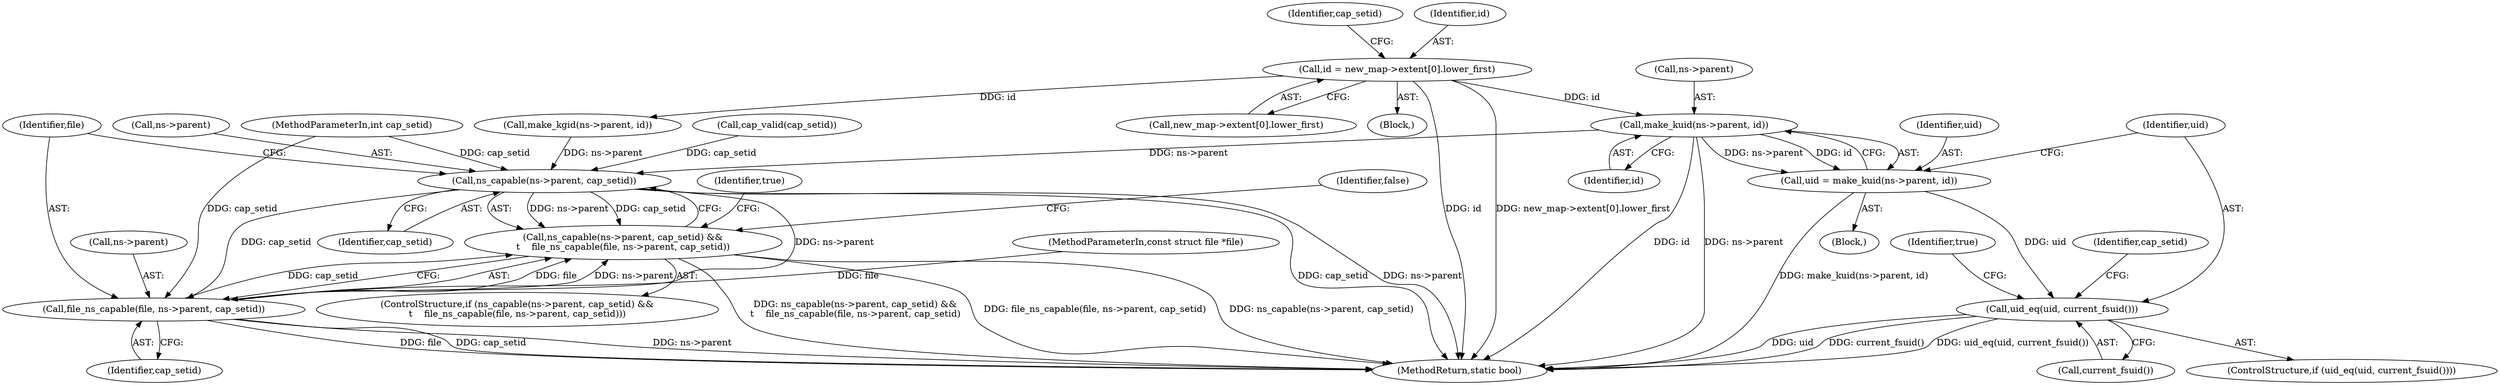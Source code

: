 digraph "0_linux_6708075f104c3c9b04b23336bb0366ca30c3931b_0@pointer" {
"1000144" [label="(Call,make_kuid(ns->parent, id))"];
"1000127" [label="(Call,id = new_map->extent[0].lower_first)"];
"1000142" [label="(Call,uid = make_kuid(ns->parent, id))"];
"1000150" [label="(Call,uid_eq(uid, current_fsuid()))"];
"1000183" [label="(Call,ns_capable(ns->parent, cap_setid))"];
"1000182" [label="(Call,ns_capable(ns->parent, cap_setid) &&\n\t    file_ns_capable(file, ns->parent, cap_setid))"];
"1000188" [label="(Call,file_ns_capable(file, ns->parent, cap_setid))"];
"1000150" [label="(Call,uid_eq(uid, current_fsuid()))"];
"1000198" [label="(MethodReturn,static bool)"];
"1000178" [label="(Identifier,cap_setid)"];
"1000182" [label="(Call,ns_capable(ns->parent, cap_setid) &&\n\t    file_ns_capable(file, ns->parent, cap_setid))"];
"1000195" [label="(Identifier,true)"];
"1000138" [label="(Identifier,cap_setid)"];
"1000181" [label="(ControlStructure,if (ns_capable(ns->parent, cap_setid) &&\n\t    file_ns_capable(file, ns->parent, cap_setid)))"];
"1000144" [label="(Call,make_kuid(ns->parent, id))"];
"1000188" [label="(Call,file_ns_capable(file, ns->parent, cap_setid))"];
"1000177" [label="(Call,cap_valid(cap_setid))"];
"1000129" [label="(Call,new_map->extent[0].lower_first)"];
"1000142" [label="(Call,uid = make_kuid(ns->parent, id))"];
"1000197" [label="(Identifier,false)"];
"1000189" [label="(Identifier,file)"];
"1000104" [label="(MethodParameterIn,const struct file *file)"];
"1000127" [label="(Call,id = new_map->extent[0].lower_first)"];
"1000184" [label="(Call,ns->parent)"];
"1000143" [label="(Identifier,uid)"];
"1000193" [label="(Identifier,cap_setid)"];
"1000106" [label="(MethodParameterIn,int cap_setid)"];
"1000140" [label="(Block,)"];
"1000187" [label="(Identifier,cap_setid)"];
"1000151" [label="(Identifier,uid)"];
"1000152" [label="(Call,current_fsuid())"];
"1000154" [label="(Identifier,true)"];
"1000148" [label="(Identifier,id)"];
"1000125" [label="(Block,)"];
"1000149" [label="(ControlStructure,if (uid_eq(uid, current_fsuid())))"];
"1000190" [label="(Call,ns->parent)"];
"1000164" [label="(Call,make_kgid(ns->parent, id))"];
"1000183" [label="(Call,ns_capable(ns->parent, cap_setid))"];
"1000145" [label="(Call,ns->parent)"];
"1000128" [label="(Identifier,id)"];
"1000144" -> "1000142"  [label="AST: "];
"1000144" -> "1000148"  [label="CFG: "];
"1000145" -> "1000144"  [label="AST: "];
"1000148" -> "1000144"  [label="AST: "];
"1000142" -> "1000144"  [label="CFG: "];
"1000144" -> "1000198"  [label="DDG: id"];
"1000144" -> "1000198"  [label="DDG: ns->parent"];
"1000144" -> "1000142"  [label="DDG: ns->parent"];
"1000144" -> "1000142"  [label="DDG: id"];
"1000127" -> "1000144"  [label="DDG: id"];
"1000144" -> "1000183"  [label="DDG: ns->parent"];
"1000127" -> "1000125"  [label="AST: "];
"1000127" -> "1000129"  [label="CFG: "];
"1000128" -> "1000127"  [label="AST: "];
"1000129" -> "1000127"  [label="AST: "];
"1000138" -> "1000127"  [label="CFG: "];
"1000127" -> "1000198"  [label="DDG: new_map->extent[0].lower_first"];
"1000127" -> "1000198"  [label="DDG: id"];
"1000127" -> "1000164"  [label="DDG: id"];
"1000142" -> "1000140"  [label="AST: "];
"1000143" -> "1000142"  [label="AST: "];
"1000151" -> "1000142"  [label="CFG: "];
"1000142" -> "1000198"  [label="DDG: make_kuid(ns->parent, id)"];
"1000142" -> "1000150"  [label="DDG: uid"];
"1000150" -> "1000149"  [label="AST: "];
"1000150" -> "1000152"  [label="CFG: "];
"1000151" -> "1000150"  [label="AST: "];
"1000152" -> "1000150"  [label="AST: "];
"1000154" -> "1000150"  [label="CFG: "];
"1000178" -> "1000150"  [label="CFG: "];
"1000150" -> "1000198"  [label="DDG: uid"];
"1000150" -> "1000198"  [label="DDG: current_fsuid()"];
"1000150" -> "1000198"  [label="DDG: uid_eq(uid, current_fsuid())"];
"1000183" -> "1000182"  [label="AST: "];
"1000183" -> "1000187"  [label="CFG: "];
"1000184" -> "1000183"  [label="AST: "];
"1000187" -> "1000183"  [label="AST: "];
"1000189" -> "1000183"  [label="CFG: "];
"1000182" -> "1000183"  [label="CFG: "];
"1000183" -> "1000198"  [label="DDG: cap_setid"];
"1000183" -> "1000198"  [label="DDG: ns->parent"];
"1000183" -> "1000182"  [label="DDG: ns->parent"];
"1000183" -> "1000182"  [label="DDG: cap_setid"];
"1000164" -> "1000183"  [label="DDG: ns->parent"];
"1000177" -> "1000183"  [label="DDG: cap_setid"];
"1000106" -> "1000183"  [label="DDG: cap_setid"];
"1000183" -> "1000188"  [label="DDG: ns->parent"];
"1000183" -> "1000188"  [label="DDG: cap_setid"];
"1000182" -> "1000181"  [label="AST: "];
"1000182" -> "1000188"  [label="CFG: "];
"1000188" -> "1000182"  [label="AST: "];
"1000195" -> "1000182"  [label="CFG: "];
"1000197" -> "1000182"  [label="CFG: "];
"1000182" -> "1000198"  [label="DDG: ns_capable(ns->parent, cap_setid) &&\n\t    file_ns_capable(file, ns->parent, cap_setid)"];
"1000182" -> "1000198"  [label="DDG: file_ns_capable(file, ns->parent, cap_setid)"];
"1000182" -> "1000198"  [label="DDG: ns_capable(ns->parent, cap_setid)"];
"1000188" -> "1000182"  [label="DDG: file"];
"1000188" -> "1000182"  [label="DDG: ns->parent"];
"1000188" -> "1000182"  [label="DDG: cap_setid"];
"1000188" -> "1000193"  [label="CFG: "];
"1000189" -> "1000188"  [label="AST: "];
"1000190" -> "1000188"  [label="AST: "];
"1000193" -> "1000188"  [label="AST: "];
"1000188" -> "1000198"  [label="DDG: ns->parent"];
"1000188" -> "1000198"  [label="DDG: file"];
"1000188" -> "1000198"  [label="DDG: cap_setid"];
"1000104" -> "1000188"  [label="DDG: file"];
"1000106" -> "1000188"  [label="DDG: cap_setid"];
}
